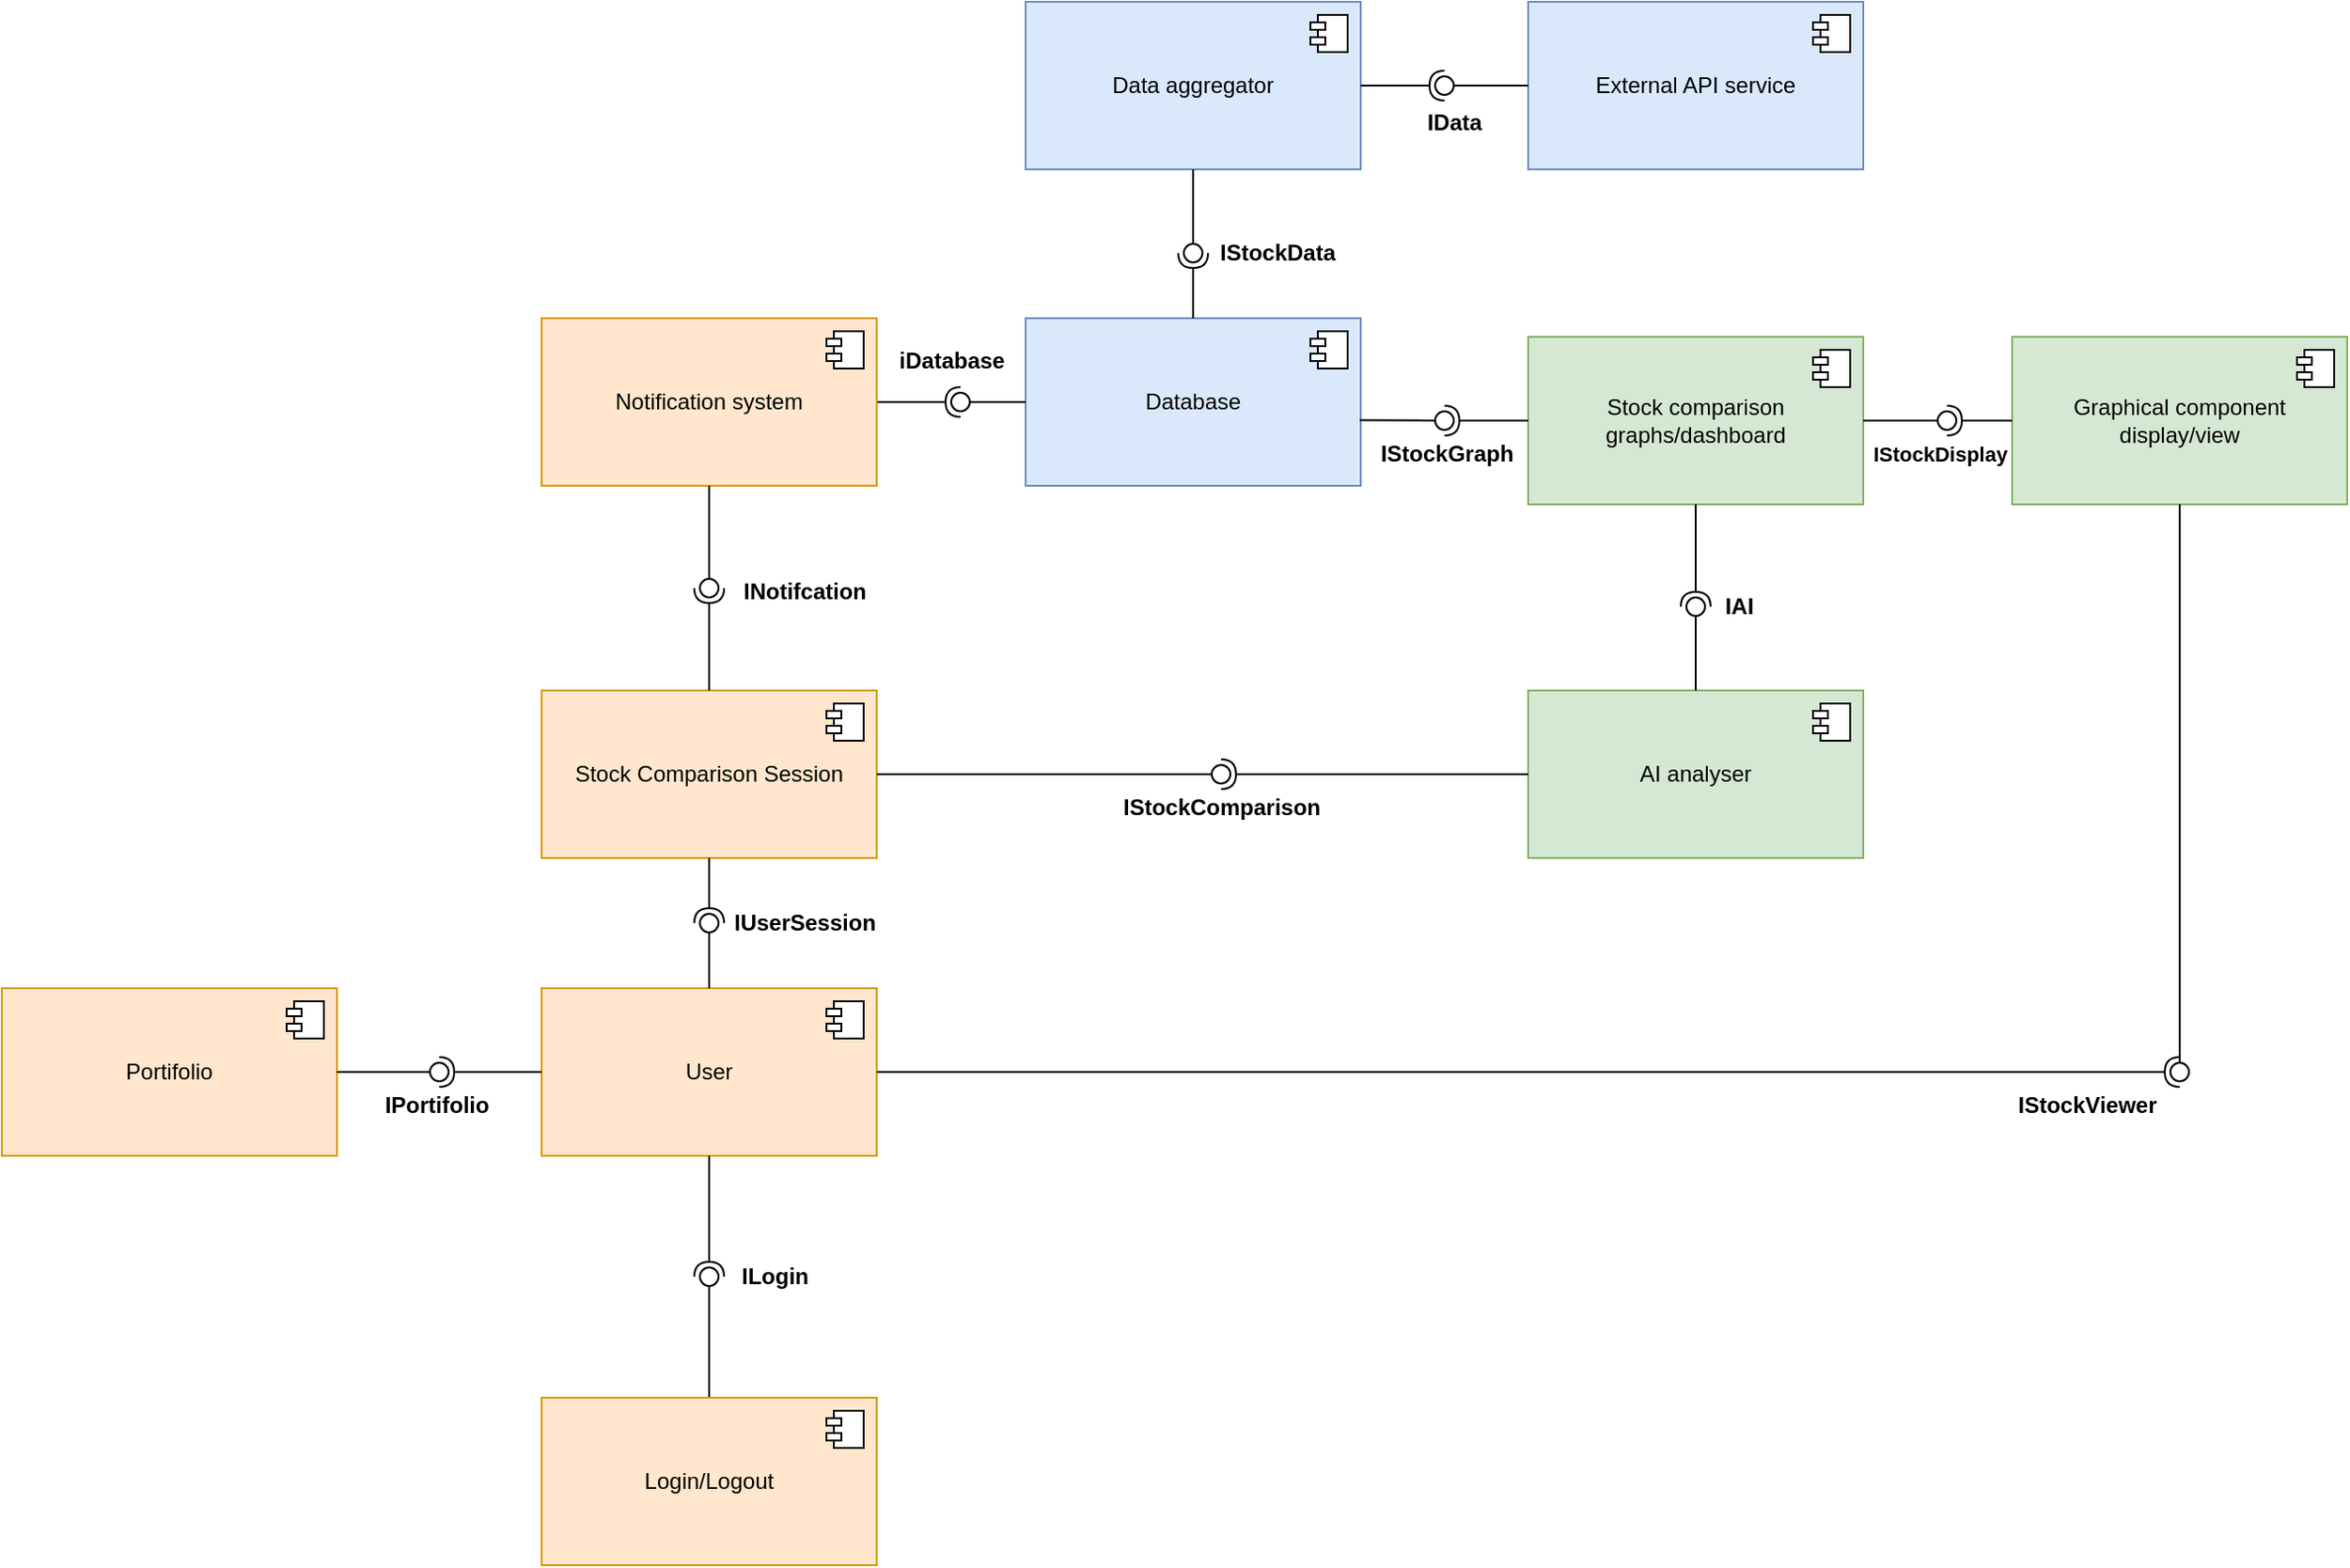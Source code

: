 <mxfile version="26.1.1">
  <diagram name="Page-1" id="Nod786ckjqn27iLyYaxR">
    <mxGraphModel dx="1042" dy="565" grid="1" gridSize="10" guides="1" tooltips="1" connect="1" arrows="1" fold="1" page="1" pageScale="1" pageWidth="2000" pageHeight="2000" math="0" shadow="0">
      <root>
        <mxCell id="0" />
        <mxCell id="1" parent="0" />
        <mxCell id="ML8I-i9EjZEzCUlkobjq-1" value="Data aggregator" style="html=1;dropTarget=0;whiteSpace=wrap;fillColor=#dae8fc;strokeColor=#6c8ebf;" parent="1" vertex="1">
          <mxGeometry x="920" y="220" width="180" height="90" as="geometry" />
        </mxCell>
        <mxCell id="ML8I-i9EjZEzCUlkobjq-2" value="" style="shape=module;jettyWidth=8;jettyHeight=4;" parent="ML8I-i9EjZEzCUlkobjq-1" vertex="1">
          <mxGeometry x="1" width="20" height="20" relative="1" as="geometry">
            <mxPoint x="-27" y="7" as="offset" />
          </mxGeometry>
        </mxCell>
        <mxCell id="ML8I-i9EjZEzCUlkobjq-3" value="Database" style="html=1;dropTarget=0;whiteSpace=wrap;fillColor=#dae8fc;strokeColor=#6c8ebf;" parent="1" vertex="1">
          <mxGeometry x="920" y="390" width="180" height="90" as="geometry" />
        </mxCell>
        <mxCell id="ML8I-i9EjZEzCUlkobjq-4" value="" style="shape=module;jettyWidth=8;jettyHeight=4;" parent="ML8I-i9EjZEzCUlkobjq-3" vertex="1">
          <mxGeometry x="1" width="20" height="20" relative="1" as="geometry">
            <mxPoint x="-27" y="7" as="offset" />
          </mxGeometry>
        </mxCell>
        <mxCell id="ML8I-i9EjZEzCUlkobjq-5" value="Stock comparison graphs/dashboard" style="html=1;dropTarget=0;whiteSpace=wrap;fillColor=#d5e8d4;strokeColor=#82b366;" parent="1" vertex="1">
          <mxGeometry x="1190" y="400" width="180" height="90" as="geometry" />
        </mxCell>
        <mxCell id="ML8I-i9EjZEzCUlkobjq-6" value="" style="shape=module;jettyWidth=8;jettyHeight=4;" parent="ML8I-i9EjZEzCUlkobjq-5" vertex="1">
          <mxGeometry x="1" width="20" height="20" relative="1" as="geometry">
            <mxPoint x="-27" y="7" as="offset" />
          </mxGeometry>
        </mxCell>
        <mxCell id="ML8I-i9EjZEzCUlkobjq-7" value="External API service" style="html=1;dropTarget=0;whiteSpace=wrap;fillColor=#dae8fc;strokeColor=#6c8ebf;" parent="1" vertex="1">
          <mxGeometry x="1190" y="220" width="180" height="90" as="geometry" />
        </mxCell>
        <mxCell id="ML8I-i9EjZEzCUlkobjq-8" value="" style="shape=module;jettyWidth=8;jettyHeight=4;" parent="ML8I-i9EjZEzCUlkobjq-7" vertex="1">
          <mxGeometry x="1" width="20" height="20" relative="1" as="geometry">
            <mxPoint x="-27" y="7" as="offset" />
          </mxGeometry>
        </mxCell>
        <mxCell id="ML8I-i9EjZEzCUlkobjq-9" value="" style="rounded=0;orthogonalLoop=1;jettySize=auto;html=1;endArrow=halfCircle;endFill=0;endSize=6;strokeWidth=1;sketch=0;exitX=0.5;exitY=0;exitDx=0;exitDy=0;" parent="1" source="ML8I-i9EjZEzCUlkobjq-3" target="ML8I-i9EjZEzCUlkobjq-11" edge="1">
          <mxGeometry relative="1" as="geometry">
            <mxPoint x="980" y="365" as="sourcePoint" />
          </mxGeometry>
        </mxCell>
        <mxCell id="ML8I-i9EjZEzCUlkobjq-10" value="" style="rounded=0;orthogonalLoop=1;jettySize=auto;html=1;endArrow=oval;endFill=0;sketch=0;sourcePerimeterSpacing=0;targetPerimeterSpacing=0;endSize=10;exitX=0.5;exitY=1;exitDx=0;exitDy=0;" parent="1" source="ML8I-i9EjZEzCUlkobjq-1" target="ML8I-i9EjZEzCUlkobjq-11" edge="1">
          <mxGeometry relative="1" as="geometry">
            <mxPoint x="990" y="300" as="sourcePoint" />
          </mxGeometry>
        </mxCell>
        <mxCell id="ML8I-i9EjZEzCUlkobjq-11" value="" style="ellipse;whiteSpace=wrap;html=1;align=center;aspect=fixed;fillColor=none;strokeColor=none;resizable=0;perimeter=centerPerimeter;rotatable=0;allowArrows=0;points=[];outlineConnect=1;" parent="1" vertex="1">
          <mxGeometry x="1005" y="350" width="10" height="10" as="geometry" />
        </mxCell>
        <mxCell id="ML8I-i9EjZEzCUlkobjq-12" value="" style="rounded=0;orthogonalLoop=1;jettySize=auto;html=1;endArrow=halfCircle;endFill=0;endSize=6;strokeWidth=1;sketch=0;exitX=1;exitY=0.5;exitDx=0;exitDy=0;" parent="1" source="ML8I-i9EjZEzCUlkobjq-1" target="ML8I-i9EjZEzCUlkobjq-14" edge="1">
          <mxGeometry relative="1" as="geometry">
            <mxPoint x="1140" y="265" as="sourcePoint" />
          </mxGeometry>
        </mxCell>
        <mxCell id="ML8I-i9EjZEzCUlkobjq-13" value="" style="rounded=0;orthogonalLoop=1;jettySize=auto;html=1;endArrow=oval;endFill=0;sketch=0;sourcePerimeterSpacing=0;targetPerimeterSpacing=0;endSize=10;exitX=0;exitY=0.5;exitDx=0;exitDy=0;" parent="1" source="ML8I-i9EjZEzCUlkobjq-7" target="ML8I-i9EjZEzCUlkobjq-14" edge="1">
          <mxGeometry relative="1" as="geometry">
            <mxPoint x="1150" y="230" as="sourcePoint" />
          </mxGeometry>
        </mxCell>
        <mxCell id="ML8I-i9EjZEzCUlkobjq-14" value="" style="ellipse;whiteSpace=wrap;html=1;align=center;aspect=fixed;fillColor=none;strokeColor=none;resizable=0;perimeter=centerPerimeter;rotatable=0;allowArrows=0;points=[];outlineConnect=1;" parent="1" vertex="1">
          <mxGeometry x="1140" y="260" width="10" height="10" as="geometry" />
        </mxCell>
        <mxCell id="ML8I-i9EjZEzCUlkobjq-15" value="" style="rounded=0;orthogonalLoop=1;jettySize=auto;html=1;endArrow=halfCircle;endFill=0;endSize=6;strokeWidth=1;sketch=0;exitX=0;exitY=0.5;exitDx=0;exitDy=0;" parent="1" source="ML8I-i9EjZEzCUlkobjq-5" target="ML8I-i9EjZEzCUlkobjq-17" edge="1">
          <mxGeometry relative="1" as="geometry">
            <mxPoint x="1140" y="445" as="sourcePoint" />
          </mxGeometry>
        </mxCell>
        <mxCell id="ML8I-i9EjZEzCUlkobjq-16" value="" style="rounded=0;orthogonalLoop=1;jettySize=auto;html=1;endArrow=oval;endFill=0;sketch=0;sourcePerimeterSpacing=0;targetPerimeterSpacing=0;endSize=10;exitX=0.997;exitY=0.608;exitDx=0;exitDy=0;exitPerimeter=0;" parent="1" source="ML8I-i9EjZEzCUlkobjq-3" target="ML8I-i9EjZEzCUlkobjq-17" edge="1">
          <mxGeometry relative="1" as="geometry">
            <mxPoint x="1100" y="445" as="sourcePoint" />
          </mxGeometry>
        </mxCell>
        <mxCell id="ML8I-i9EjZEzCUlkobjq-17" value="" style="ellipse;whiteSpace=wrap;html=1;align=center;aspect=fixed;fillColor=none;strokeColor=none;resizable=0;perimeter=centerPerimeter;rotatable=0;allowArrows=0;points=[];outlineConnect=1;" parent="1" vertex="1">
          <mxGeometry x="1140" y="440" width="10" height="10" as="geometry" />
        </mxCell>
        <mxCell id="ML8I-i9EjZEzCUlkobjq-18" value="IStockData" style="text;align=center;fontStyle=1;verticalAlign=middle;spacingLeft=3;spacingRight=3;strokeColor=none;rotatable=0;points=[[0,0.5],[1,0.5]];portConstraint=eastwest;html=1;" parent="1" vertex="1">
          <mxGeometry x="1015" y="342" width="80" height="26" as="geometry" />
        </mxCell>
        <mxCell id="ML8I-i9EjZEzCUlkobjq-19" value="&lt;font&gt;IData&lt;/font&gt;" style="text;align=center;fontStyle=1;verticalAlign=middle;spacingLeft=3;spacingRight=3;strokeColor=none;rotatable=0;points=[[0,0.5],[1,0.5]];portConstraint=eastwest;html=1;" parent="1" vertex="1">
          <mxGeometry x="1095" y="260" width="110" height="50" as="geometry" />
        </mxCell>
        <mxCell id="ML8I-i9EjZEzCUlkobjq-20" value="IStockGraph" style="text;align=center;fontStyle=1;verticalAlign=middle;spacingLeft=3;spacingRight=3;strokeColor=none;rotatable=0;points=[[0,0.5],[1,0.5]];portConstraint=eastwest;html=1;" parent="1" vertex="1">
          <mxGeometry x="1106" y="450" width="80" height="26" as="geometry" />
        </mxCell>
        <mxCell id="ML8I-i9EjZEzCUlkobjq-21" value="" style="rounded=0;orthogonalLoop=1;jettySize=auto;html=1;endArrow=halfCircle;endFill=0;endSize=6;strokeWidth=1;sketch=0;exitX=1;exitY=0.5;exitDx=0;exitDy=0;" parent="1" source="ML8I-i9EjZEzCUlkobjq-31" target="ML8I-i9EjZEzCUlkobjq-22" edge="1">
          <mxGeometry relative="1" as="geometry">
            <mxPoint x="1040" y="405" as="sourcePoint" />
          </mxGeometry>
        </mxCell>
        <mxCell id="ML8I-i9EjZEzCUlkobjq-29" value="" style="rounded=0;orthogonalLoop=1;jettySize=auto;html=1;endArrow=oval;endFill=0;sketch=0;sourcePerimeterSpacing=0;targetPerimeterSpacing=0;endSize=10;exitX=1;exitY=0.5;exitDx=0;exitDy=0;" parent="1" source="ML8I-i9EjZEzCUlkobjq-22" target="ML8I-i9EjZEzCUlkobjq-30" edge="1">
          <mxGeometry relative="1" as="geometry">
            <mxPoint x="1000" y="405" as="sourcePoint" />
          </mxGeometry>
        </mxCell>
        <mxCell id="ML8I-i9EjZEzCUlkobjq-30" value="" style="ellipse;whiteSpace=wrap;html=1;align=center;aspect=fixed;fillColor=none;strokeColor=none;resizable=0;perimeter=centerPerimeter;rotatable=0;allowArrows=0;points=[];outlineConnect=1;" parent="1" vertex="1">
          <mxGeometry x="880" y="430" width="10" height="10" as="geometry" />
        </mxCell>
        <mxCell id="ML8I-i9EjZEzCUlkobjq-31" value="Notification system" style="html=1;dropTarget=0;whiteSpace=wrap;fillColor=#ffe6cc;strokeColor=#d79b00;" parent="1" vertex="1">
          <mxGeometry x="660" y="390" width="180" height="90" as="geometry" />
        </mxCell>
        <mxCell id="ML8I-i9EjZEzCUlkobjq-32" value="" style="shape=module;jettyWidth=8;jettyHeight=4;" parent="ML8I-i9EjZEzCUlkobjq-31" vertex="1">
          <mxGeometry x="1" width="20" height="20" relative="1" as="geometry">
            <mxPoint x="-27" y="7" as="offset" />
          </mxGeometry>
        </mxCell>
        <mxCell id="ML8I-i9EjZEzCUlkobjq-33" value="Stock Comparison Session" style="html=1;dropTarget=0;whiteSpace=wrap;fillColor=#ffe6cc;strokeColor=#d79b00;" parent="1" vertex="1">
          <mxGeometry x="660" y="590" width="180" height="90" as="geometry" />
        </mxCell>
        <mxCell id="ML8I-i9EjZEzCUlkobjq-34" value="" style="shape=module;jettyWidth=8;jettyHeight=4;" parent="ML8I-i9EjZEzCUlkobjq-33" vertex="1">
          <mxGeometry x="1" width="20" height="20" relative="1" as="geometry">
            <mxPoint x="-27" y="7" as="offset" />
          </mxGeometry>
        </mxCell>
        <mxCell id="ML8I-i9EjZEzCUlkobjq-35" value="AI analyser" style="html=1;dropTarget=0;whiteSpace=wrap;fillColor=#d5e8d4;strokeColor=#82b366;" parent="1" vertex="1">
          <mxGeometry x="1190" y="590" width="180" height="90" as="geometry" />
        </mxCell>
        <mxCell id="ML8I-i9EjZEzCUlkobjq-36" value="" style="shape=module;jettyWidth=8;jettyHeight=4;" parent="ML8I-i9EjZEzCUlkobjq-35" vertex="1">
          <mxGeometry x="1" width="20" height="20" relative="1" as="geometry">
            <mxPoint x="-27" y="7" as="offset" />
          </mxGeometry>
        </mxCell>
        <mxCell id="ML8I-i9EjZEzCUlkobjq-37" value="Graphical component display/view" style="html=1;dropTarget=0;whiteSpace=wrap;fillColor=#d5e8d4;strokeColor=#82b366;" parent="1" vertex="1">
          <mxGeometry x="1450" y="400" width="180" height="90" as="geometry" />
        </mxCell>
        <mxCell id="ML8I-i9EjZEzCUlkobjq-38" value="" style="shape=module;jettyWidth=8;jettyHeight=4;" parent="ML8I-i9EjZEzCUlkobjq-37" vertex="1">
          <mxGeometry x="1" width="20" height="20" relative="1" as="geometry">
            <mxPoint x="-27" y="7" as="offset" />
          </mxGeometry>
        </mxCell>
        <mxCell id="ML8I-i9EjZEzCUlkobjq-39" value="" style="rounded=0;orthogonalLoop=1;jettySize=auto;html=1;endArrow=halfCircle;endFill=0;endSize=6;strokeWidth=1;sketch=0;" parent="1" target="ML8I-i9EjZEzCUlkobjq-41" edge="1">
          <mxGeometry relative="1" as="geometry">
            <mxPoint x="1280" y="490" as="sourcePoint" />
          </mxGeometry>
        </mxCell>
        <mxCell id="ML8I-i9EjZEzCUlkobjq-40" value="" style="rounded=0;orthogonalLoop=1;jettySize=auto;html=1;endArrow=oval;endFill=0;sketch=0;sourcePerimeterSpacing=0;targetPerimeterSpacing=0;endSize=10;exitX=0.5;exitY=0;exitDx=0;exitDy=0;" parent="1" source="ML8I-i9EjZEzCUlkobjq-35" target="ML8I-i9EjZEzCUlkobjq-41" edge="1">
          <mxGeometry relative="1" as="geometry">
            <mxPoint x="1280" y="495" as="sourcePoint" />
          </mxGeometry>
        </mxCell>
        <mxCell id="ML8I-i9EjZEzCUlkobjq-41" value="" style="ellipse;whiteSpace=wrap;html=1;align=center;aspect=fixed;fillColor=none;strokeColor=none;resizable=0;perimeter=centerPerimeter;rotatable=0;allowArrows=0;points=[];outlineConnect=1;" parent="1" vertex="1">
          <mxGeometry x="1275" y="540" width="10" height="10" as="geometry" />
        </mxCell>
        <mxCell id="ML8I-i9EjZEzCUlkobjq-42" value="" style="rounded=0;orthogonalLoop=1;jettySize=auto;html=1;endArrow=halfCircle;endFill=0;endSize=6;strokeWidth=1;sketch=0;exitX=0;exitY=0.5;exitDx=0;exitDy=0;" parent="1" source="ML8I-i9EjZEzCUlkobjq-37" target="ML8I-i9EjZEzCUlkobjq-44" edge="1">
          <mxGeometry relative="1" as="geometry">
            <mxPoint x="1410" y="445" as="sourcePoint" />
          </mxGeometry>
        </mxCell>
        <mxCell id="ML8I-i9EjZEzCUlkobjq-43" value="" style="rounded=0;orthogonalLoop=1;jettySize=auto;html=1;endArrow=oval;endFill=0;sketch=0;sourcePerimeterSpacing=0;targetPerimeterSpacing=0;endSize=10;" parent="1" source="ML8I-i9EjZEzCUlkobjq-5" target="ML8I-i9EjZEzCUlkobjq-44" edge="1">
          <mxGeometry relative="1" as="geometry">
            <mxPoint x="1370" y="445" as="sourcePoint" />
          </mxGeometry>
        </mxCell>
        <mxCell id="ML8I-i9EjZEzCUlkobjq-44" value="" style="ellipse;whiteSpace=wrap;html=1;align=center;aspect=fixed;fillColor=none;strokeColor=none;resizable=0;perimeter=centerPerimeter;rotatable=0;allowArrows=0;points=[];outlineConnect=1;" parent="1" vertex="1">
          <mxGeometry x="1410" y="440" width="10" height="10" as="geometry" />
        </mxCell>
        <mxCell id="ML8I-i9EjZEzCUlkobjq-45" value="" style="rounded=0;orthogonalLoop=1;jettySize=auto;html=1;endArrow=halfCircle;endFill=0;endSize=6;strokeWidth=1;sketch=0;exitX=0.5;exitY=0;exitDx=0;exitDy=0;" parent="1" source="ML8I-i9EjZEzCUlkobjq-33" target="ML8I-i9EjZEzCUlkobjq-47" edge="1">
          <mxGeometry relative="1" as="geometry">
            <mxPoint x="750" y="480" as="sourcePoint" />
          </mxGeometry>
        </mxCell>
        <mxCell id="ML8I-i9EjZEzCUlkobjq-46" value="" style="rounded=0;orthogonalLoop=1;jettySize=auto;html=1;endArrow=oval;endFill=0;sketch=0;sourcePerimeterSpacing=0;targetPerimeterSpacing=0;endSize=10;exitX=0.5;exitY=1;exitDx=0;exitDy=0;" parent="1" source="ML8I-i9EjZEzCUlkobjq-31" target="ML8I-i9EjZEzCUlkobjq-47" edge="1">
          <mxGeometry relative="1" as="geometry">
            <mxPoint x="760" y="515" as="sourcePoint" />
          </mxGeometry>
        </mxCell>
        <mxCell id="ML8I-i9EjZEzCUlkobjq-47" value="" style="ellipse;whiteSpace=wrap;html=1;align=center;aspect=fixed;fillColor=none;strokeColor=none;resizable=0;perimeter=centerPerimeter;rotatable=0;allowArrows=0;points=[];outlineConnect=1;" parent="1" vertex="1">
          <mxGeometry x="745" y="530" width="10" height="10" as="geometry" />
        </mxCell>
        <mxCell id="ML8I-i9EjZEzCUlkobjq-52" value="" style="rounded=0;orthogonalLoop=1;jettySize=auto;html=1;endArrow=halfCircle;endFill=0;endSize=6;strokeWidth=1;sketch=0;exitX=0;exitY=0.5;exitDx=0;exitDy=0;" parent="1" source="ML8I-i9EjZEzCUlkobjq-35" target="ML8I-i9EjZEzCUlkobjq-54" edge="1">
          <mxGeometry relative="1" as="geometry">
            <mxPoint x="930" y="750" as="sourcePoint" />
          </mxGeometry>
        </mxCell>
        <mxCell id="ML8I-i9EjZEzCUlkobjq-53" value="" style="rounded=0;orthogonalLoop=1;jettySize=auto;html=1;endArrow=oval;endFill=0;sketch=0;sourcePerimeterSpacing=0;targetPerimeterSpacing=0;endSize=10;exitX=1;exitY=0.5;exitDx=0;exitDy=0;" parent="1" source="ML8I-i9EjZEzCUlkobjq-33" target="ML8I-i9EjZEzCUlkobjq-54" edge="1">
          <mxGeometry relative="1" as="geometry">
            <mxPoint x="840" y="635" as="sourcePoint" />
          </mxGeometry>
        </mxCell>
        <mxCell id="ML8I-i9EjZEzCUlkobjq-54" value="" style="ellipse;whiteSpace=wrap;html=1;align=center;aspect=fixed;fillColor=none;strokeColor=none;resizable=0;perimeter=centerPerimeter;rotatable=0;allowArrows=0;points=[];outlineConnect=1;" parent="1" vertex="1">
          <mxGeometry x="1020" y="630" width="10" height="10" as="geometry" />
        </mxCell>
        <mxCell id="ML8I-i9EjZEzCUlkobjq-55" value="User" style="html=1;dropTarget=0;whiteSpace=wrap;fillColor=#ffe6cc;strokeColor=#d79b00;" parent="1" vertex="1">
          <mxGeometry x="660" y="750" width="180" height="90" as="geometry" />
        </mxCell>
        <mxCell id="ML8I-i9EjZEzCUlkobjq-56" value="" style="shape=module;jettyWidth=8;jettyHeight=4;" parent="ML8I-i9EjZEzCUlkobjq-55" vertex="1">
          <mxGeometry x="1" width="20" height="20" relative="1" as="geometry">
            <mxPoint x="-27" y="7" as="offset" />
          </mxGeometry>
        </mxCell>
        <mxCell id="ML8I-i9EjZEzCUlkobjq-57" value="" style="rounded=0;orthogonalLoop=1;jettySize=auto;html=1;endArrow=halfCircle;endFill=0;endSize=6;strokeWidth=1;sketch=0;exitX=1;exitY=0.5;exitDx=0;exitDy=0;" parent="1" source="ML8I-i9EjZEzCUlkobjq-55" target="ML8I-i9EjZEzCUlkobjq-59" edge="1">
          <mxGeometry relative="1" as="geometry">
            <mxPoint x="1600" y="565" as="sourcePoint" />
          </mxGeometry>
        </mxCell>
        <mxCell id="ML8I-i9EjZEzCUlkobjq-58" value="" style="rounded=0;orthogonalLoop=1;jettySize=auto;html=1;endArrow=oval;endFill=0;sketch=0;sourcePerimeterSpacing=0;targetPerimeterSpacing=0;endSize=10;exitX=0.5;exitY=1;exitDx=0;exitDy=0;" parent="1" source="ML8I-i9EjZEzCUlkobjq-37" target="ML8I-i9EjZEzCUlkobjq-59" edge="1">
          <mxGeometry relative="1" as="geometry">
            <mxPoint x="1560" y="565" as="sourcePoint" />
          </mxGeometry>
        </mxCell>
        <mxCell id="ML8I-i9EjZEzCUlkobjq-59" value="" style="ellipse;whiteSpace=wrap;html=1;align=center;aspect=fixed;fillColor=none;strokeColor=none;resizable=0;perimeter=centerPerimeter;rotatable=0;allowArrows=0;points=[];outlineConnect=1;" parent="1" vertex="1">
          <mxGeometry x="1535" y="790" width="10" height="10" as="geometry" />
        </mxCell>
        <mxCell id="ML8I-i9EjZEzCUlkobjq-60" value="" style="rounded=0;orthogonalLoop=1;jettySize=auto;html=1;endArrow=halfCircle;endFill=0;endSize=6;strokeWidth=1;sketch=0;exitX=0.5;exitY=1;exitDx=0;exitDy=0;" parent="1" source="ML8I-i9EjZEzCUlkobjq-33" target="ML8I-i9EjZEzCUlkobjq-62" edge="1">
          <mxGeometry relative="1" as="geometry">
            <mxPoint x="840" y="715" as="sourcePoint" />
          </mxGeometry>
        </mxCell>
        <mxCell id="ML8I-i9EjZEzCUlkobjq-61" value="" style="rounded=0;orthogonalLoop=1;jettySize=auto;html=1;endArrow=oval;endFill=0;sketch=0;sourcePerimeterSpacing=0;targetPerimeterSpacing=0;endSize=10;exitX=0.5;exitY=0;exitDx=0;exitDy=0;" parent="1" source="ML8I-i9EjZEzCUlkobjq-55" target="ML8I-i9EjZEzCUlkobjq-62" edge="1">
          <mxGeometry relative="1" as="geometry">
            <mxPoint x="800" y="715" as="sourcePoint" />
          </mxGeometry>
        </mxCell>
        <mxCell id="ML8I-i9EjZEzCUlkobjq-62" value="" style="ellipse;whiteSpace=wrap;html=1;align=center;aspect=fixed;fillColor=none;strokeColor=none;resizable=0;perimeter=centerPerimeter;rotatable=0;allowArrows=0;points=[];outlineConnect=1;" parent="1" vertex="1">
          <mxGeometry x="745" y="710" width="10" height="10" as="geometry" />
        </mxCell>
        <mxCell id="ML8I-i9EjZEzCUlkobjq-63" value="Portifolio" style="html=1;dropTarget=0;whiteSpace=wrap;fillColor=#ffe6cc;strokeColor=#d79b00;" parent="1" vertex="1">
          <mxGeometry x="370" y="750" width="180" height="90" as="geometry" />
        </mxCell>
        <mxCell id="ML8I-i9EjZEzCUlkobjq-64" value="" style="shape=module;jettyWidth=8;jettyHeight=4;" parent="ML8I-i9EjZEzCUlkobjq-63" vertex="1">
          <mxGeometry x="1" width="20" height="20" relative="1" as="geometry">
            <mxPoint x="-27" y="7" as="offset" />
          </mxGeometry>
        </mxCell>
        <mxCell id="ML8I-i9EjZEzCUlkobjq-65" value="" style="rounded=0;orthogonalLoop=1;jettySize=auto;html=1;endArrow=halfCircle;endFill=0;endSize=6;strokeWidth=1;sketch=0;exitX=0;exitY=0.5;exitDx=0;exitDy=0;" parent="1" source="ML8I-i9EjZEzCUlkobjq-55" target="ML8I-i9EjZEzCUlkobjq-67" edge="1">
          <mxGeometry relative="1" as="geometry">
            <mxPoint x="630" y="805" as="sourcePoint" />
          </mxGeometry>
        </mxCell>
        <mxCell id="ML8I-i9EjZEzCUlkobjq-66" value="" style="rounded=0;orthogonalLoop=1;jettySize=auto;html=1;endArrow=oval;endFill=0;sketch=0;sourcePerimeterSpacing=0;targetPerimeterSpacing=0;endSize=10;exitX=1;exitY=0.5;exitDx=0;exitDy=0;" parent="1" source="ML8I-i9EjZEzCUlkobjq-63" target="ML8I-i9EjZEzCUlkobjq-67" edge="1">
          <mxGeometry relative="1" as="geometry">
            <mxPoint x="590" y="805" as="sourcePoint" />
          </mxGeometry>
        </mxCell>
        <mxCell id="ML8I-i9EjZEzCUlkobjq-67" value="" style="ellipse;whiteSpace=wrap;html=1;align=center;aspect=fixed;fillColor=none;strokeColor=none;resizable=0;perimeter=centerPerimeter;rotatable=0;allowArrows=0;points=[];outlineConnect=1;" parent="1" vertex="1">
          <mxGeometry x="600" y="790" width="10" height="10" as="geometry" />
        </mxCell>
        <mxCell id="ML8I-i9EjZEzCUlkobjq-68" value="" style="rounded=0;orthogonalLoop=1;jettySize=auto;html=1;endArrow=halfCircle;endFill=0;endSize=6;strokeWidth=1;sketch=0;exitX=0.5;exitY=1;exitDx=0;exitDy=0;" parent="1" source="ML8I-i9EjZEzCUlkobjq-55" target="ML8I-i9EjZEzCUlkobjq-70" edge="1">
          <mxGeometry relative="1" as="geometry">
            <mxPoint x="785" y="965" as="sourcePoint" />
          </mxGeometry>
        </mxCell>
        <mxCell id="ML8I-i9EjZEzCUlkobjq-69" value="" style="rounded=0;orthogonalLoop=1;jettySize=auto;html=1;endArrow=oval;endFill=0;sketch=0;sourcePerimeterSpacing=0;targetPerimeterSpacing=0;endSize=10;exitX=0.5;exitY=0;exitDx=0;exitDy=0;" parent="1" source="ML8I-i9EjZEzCUlkobjq-71" target="ML8I-i9EjZEzCUlkobjq-70" edge="1">
          <mxGeometry relative="1" as="geometry">
            <mxPoint x="750" y="960" as="sourcePoint" />
          </mxGeometry>
        </mxCell>
        <mxCell id="ML8I-i9EjZEzCUlkobjq-70" value="" style="ellipse;whiteSpace=wrap;html=1;align=center;aspect=fixed;fillColor=none;strokeColor=none;resizable=0;perimeter=centerPerimeter;rotatable=0;allowArrows=0;points=[];outlineConnect=1;" parent="1" vertex="1">
          <mxGeometry x="745" y="900" width="10" height="10" as="geometry" />
        </mxCell>
        <mxCell id="ML8I-i9EjZEzCUlkobjq-71" value="Login/Logout" style="html=1;dropTarget=0;whiteSpace=wrap;fillColor=#ffe6cc;strokeColor=#d79b00;" parent="1" vertex="1">
          <mxGeometry x="660" y="970" width="180" height="90" as="geometry" />
        </mxCell>
        <mxCell id="ML8I-i9EjZEzCUlkobjq-72" value="" style="shape=module;jettyWidth=8;jettyHeight=4;" parent="ML8I-i9EjZEzCUlkobjq-71" vertex="1">
          <mxGeometry x="1" width="20" height="20" relative="1" as="geometry">
            <mxPoint x="-27" y="7" as="offset" />
          </mxGeometry>
        </mxCell>
        <mxCell id="ML8I-i9EjZEzCUlkobjq-73" value="" style="rounded=0;orthogonalLoop=1;jettySize=auto;html=1;endArrow=oval;endFill=0;sketch=0;sourcePerimeterSpacing=0;targetPerimeterSpacing=0;endSize=10;exitX=0;exitY=0.5;exitDx=0;exitDy=0;" parent="1" source="ML8I-i9EjZEzCUlkobjq-3" target="ML8I-i9EjZEzCUlkobjq-22" edge="1">
          <mxGeometry relative="1" as="geometry">
            <mxPoint x="840" y="435" as="sourcePoint" />
            <mxPoint x="885" y="435" as="targetPoint" />
          </mxGeometry>
        </mxCell>
        <mxCell id="ML8I-i9EjZEzCUlkobjq-22" value="" style="ellipse;whiteSpace=wrap;html=1;align=center;aspect=fixed;fillColor=none;strokeColor=none;resizable=0;perimeter=centerPerimeter;rotatable=0;allowArrows=0;points=[];outlineConnect=1;" parent="1" vertex="1">
          <mxGeometry x="880" y="430" width="10" height="10" as="geometry" />
        </mxCell>
        <mxCell id="ML8I-i9EjZEzCUlkobjq-74" value="IAI" style="text;align=center;fontStyle=1;verticalAlign=middle;spacingLeft=3;spacingRight=3;strokeColor=none;rotatable=0;points=[[0,0.5],[1,0.5]];portConstraint=eastwest;html=1;" parent="1" vertex="1">
          <mxGeometry x="1285" y="532" width="35" height="26" as="geometry" />
        </mxCell>
        <mxCell id="ML8I-i9EjZEzCUlkobjq-75" value="&lt;font style=&quot;font-size: 11px;&quot;&gt;IStockDisplay&lt;/font&gt;" style="text;align=center;fontStyle=1;verticalAlign=middle;spacingLeft=3;spacingRight=3;strokeColor=none;rotatable=0;points=[[0,0.5],[1,0.5]];portConstraint=eastwest;html=1;" parent="1" vertex="1">
          <mxGeometry x="1371" y="450" width="80" height="26" as="geometry" />
        </mxCell>
        <mxCell id="ML8I-i9EjZEzCUlkobjq-76" value="IStockViewer" style="text;align=center;fontStyle=1;verticalAlign=middle;spacingLeft=3;spacingRight=3;strokeColor=none;rotatable=0;points=[[0,0.5],[1,0.5]];portConstraint=eastwest;html=1;" parent="1" vertex="1">
          <mxGeometry x="1450" y="800" width="80" height="26" as="geometry" />
        </mxCell>
        <mxCell id="ML8I-i9EjZEzCUlkobjq-77" value="ILogin" style="text;align=center;fontStyle=1;verticalAlign=middle;spacingLeft=3;spacingRight=3;strokeColor=none;rotatable=0;points=[[0,0.5],[1,0.5]];portConstraint=eastwest;html=1;" parent="1" vertex="1">
          <mxGeometry x="745" y="892" width="80" height="26" as="geometry" />
        </mxCell>
        <mxCell id="ML8I-i9EjZEzCUlkobjq-78" value="&lt;span style=&quot;white-space: pre;&quot;&gt;&#x9;&lt;/span&gt;IPortifolio" style="text;align=center;fontStyle=1;verticalAlign=middle;spacingLeft=3;spacingRight=3;strokeColor=none;rotatable=0;points=[[0,0.5],[1,0.5]];portConstraint=eastwest;html=1;" parent="1" vertex="1">
          <mxGeometry x="550" y="800" width="80" height="26" as="geometry" />
        </mxCell>
        <mxCell id="ML8I-i9EjZEzCUlkobjq-80" value="IStockComparison" style="text;align=center;fontStyle=1;verticalAlign=middle;spacingLeft=3;spacingRight=3;strokeColor=none;rotatable=0;points=[[0,0.5],[1,0.5]];portConstraint=eastwest;html=1;" parent="1" vertex="1">
          <mxGeometry x="985" y="640" width="80" height="26" as="geometry" />
        </mxCell>
        <mxCell id="ML8I-i9EjZEzCUlkobjq-81" value="IUserSession" style="text;align=center;fontStyle=1;verticalAlign=middle;spacingLeft=3;spacingRight=3;strokeColor=none;rotatable=0;points=[[0,0.5],[1,0.5]];portConstraint=eastwest;html=1;" parent="1" vertex="1">
          <mxGeometry x="761" y="702" width="80" height="26" as="geometry" />
        </mxCell>
        <mxCell id="ML8I-i9EjZEzCUlkobjq-82" value="INotifcation" style="text;align=center;fontStyle=1;verticalAlign=middle;spacingLeft=3;spacingRight=3;strokeColor=none;rotatable=0;points=[[0,0.5],[1,0.5]];portConstraint=eastwest;html=1;" parent="1" vertex="1">
          <mxGeometry x="761" y="524" width="80" height="26" as="geometry" />
        </mxCell>
        <mxCell id="ewCu36rwplhdTMLAE7Wd-1" value="iDatabase" style="text;align=center;fontStyle=1;verticalAlign=middle;spacingLeft=3;spacingRight=3;strokeColor=none;rotatable=0;points=[[0,0.5],[1,0.5]];portConstraint=eastwest;html=1;" parent="1" vertex="1">
          <mxGeometry x="840" y="400" width="80" height="26" as="geometry" />
        </mxCell>
      </root>
    </mxGraphModel>
  </diagram>
</mxfile>
